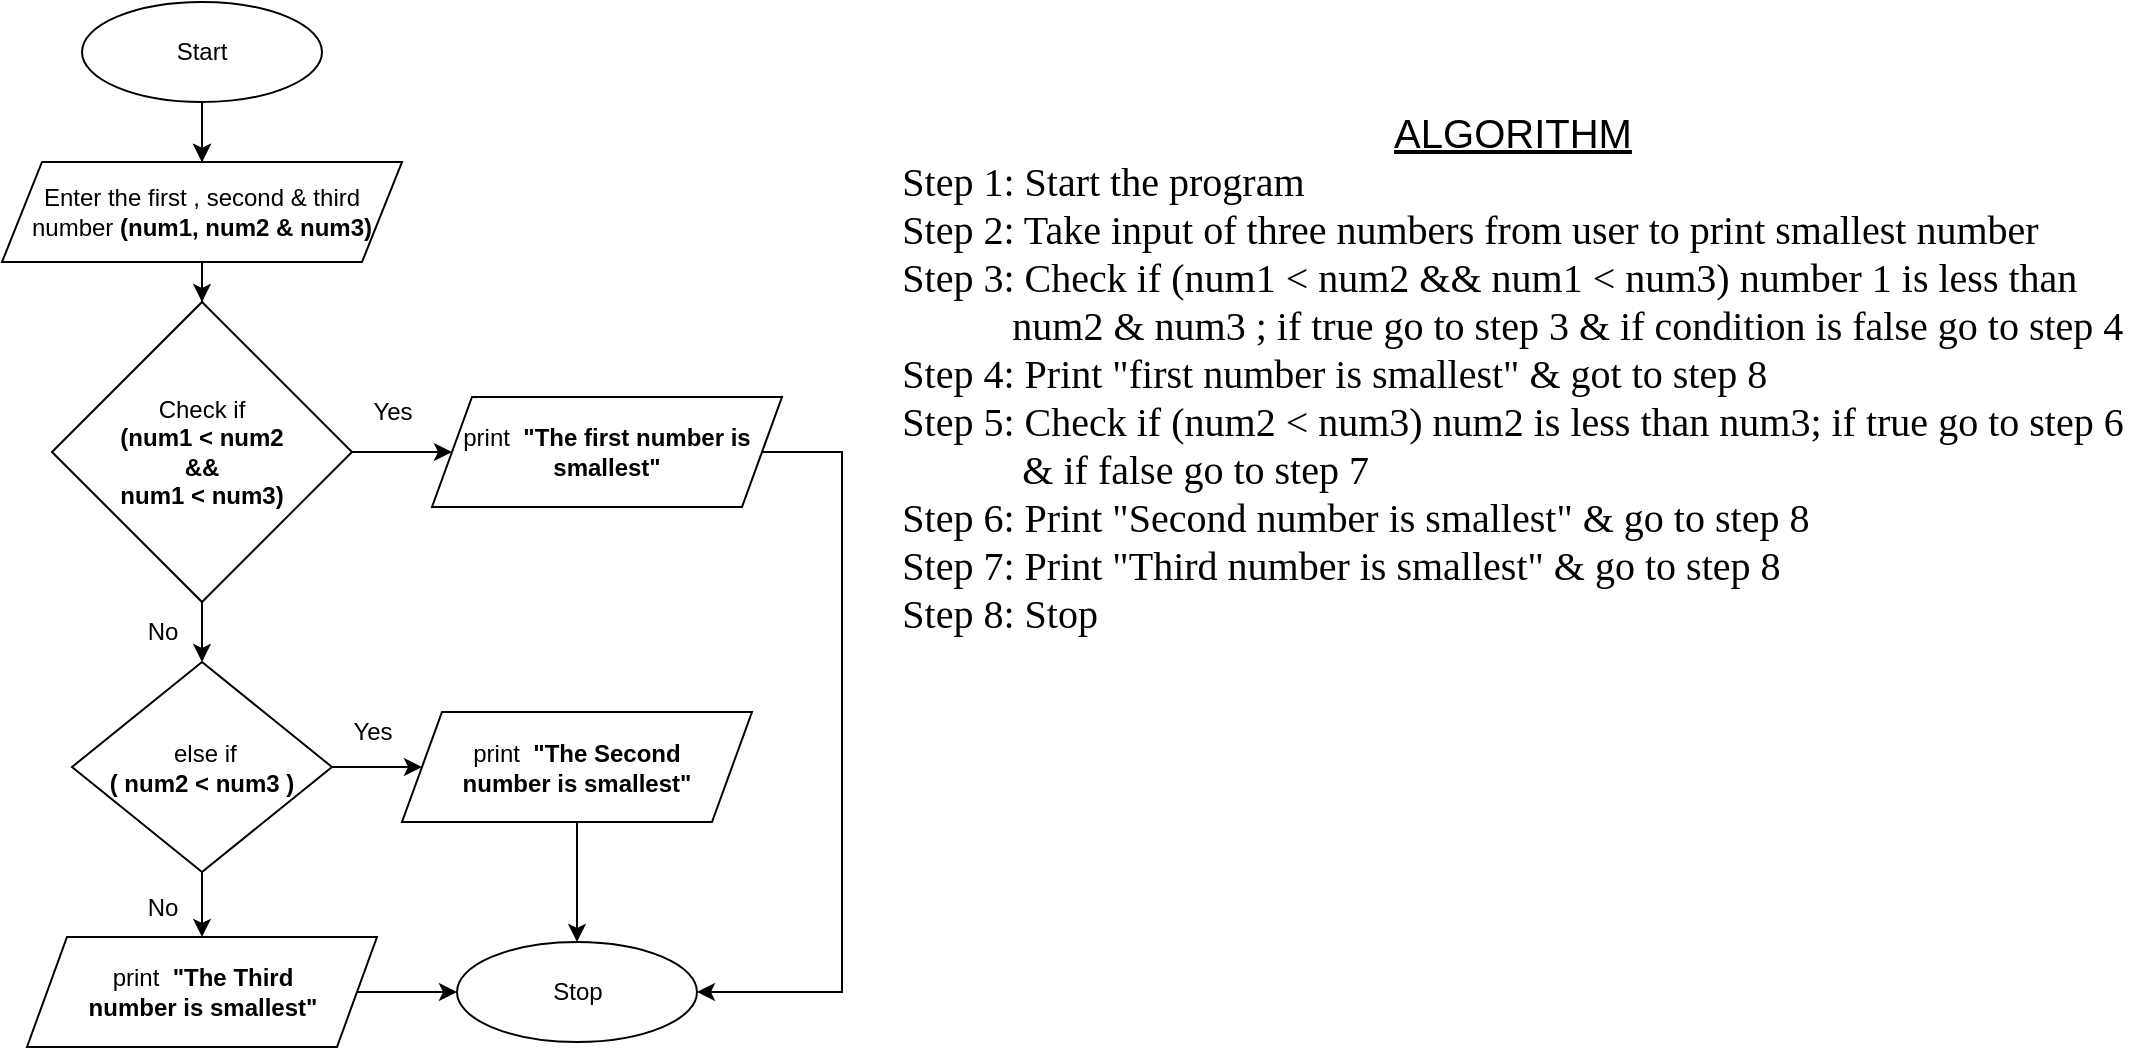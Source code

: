 <mxfile version="20.3.0" type="device"><diagram id="C5RBs43oDa-KdzZeNtuy" name="Page-1"><mxGraphModel dx="1038" dy="649" grid="1" gridSize="10" guides="1" tooltips="1" connect="1" arrows="1" fold="1" page="1" pageScale="1" pageWidth="827" pageHeight="1169" math="0" shadow="0"><root><mxCell id="WIyWlLk6GJQsqaUBKTNV-0"/><mxCell id="WIyWlLk6GJQsqaUBKTNV-1" parent="WIyWlLk6GJQsqaUBKTNV-0"/><mxCell id="WIyWlLk6GJQsqaUBKTNV-2" value="" style="rounded=0;html=1;jettySize=auto;orthogonalLoop=1;fontSize=11;endArrow=block;endFill=0;endSize=8;strokeWidth=1;shadow=0;labelBackgroundColor=none;edgeStyle=orthogonalEdgeStyle;" parent="WIyWlLk6GJQsqaUBKTNV-1" edge="1"><mxGeometry relative="1" as="geometry"><mxPoint x="130" y="70" as="sourcePoint"/><mxPoint x="130" y="110" as="targetPoint"/></mxGeometry></mxCell><mxCell id="svUJ43ATGJsY_IM7T3oH-1" style="edgeStyle=orthogonalEdgeStyle;rounded=0;orthogonalLoop=1;jettySize=auto;html=1;" parent="WIyWlLk6GJQsqaUBKTNV-1" source="lYnoROZ3ggJXZiapQa3B-0" edge="1"><mxGeometry relative="1" as="geometry"><mxPoint x="130" y="140" as="targetPoint"/></mxGeometry></mxCell><mxCell id="DLCXYmcnPqVbfmWn4lGz-2" value="" style="edgeStyle=orthogonalEdgeStyle;rounded=0;orthogonalLoop=1;jettySize=auto;html=1;" parent="WIyWlLk6GJQsqaUBKTNV-1" source="lYnoROZ3ggJXZiapQa3B-0" target="TC1N3j2vx5mhaeoMAu-Z-3" edge="1"><mxGeometry relative="1" as="geometry"/></mxCell><mxCell id="lYnoROZ3ggJXZiapQa3B-0" value="Enter the first , second &amp;amp; third number &lt;b&gt;(num1, num2 &amp;amp; num3)&lt;/b&gt;" style="shape=parallelogram;perimeter=parallelogramPerimeter;whiteSpace=wrap;html=1;fixedSize=1;" parent="WIyWlLk6GJQsqaUBKTNV-1" vertex="1"><mxGeometry x="30" y="140" width="200" height="50" as="geometry"/></mxCell><mxCell id="svUJ43ATGJsY_IM7T3oH-0" value="" style="edgeStyle=orthogonalEdgeStyle;rounded=0;orthogonalLoop=1;jettySize=auto;html=1;" parent="WIyWlLk6GJQsqaUBKTNV-1" source="lYnoROZ3ggJXZiapQa3B-2" edge="1"><mxGeometry relative="1" as="geometry"><mxPoint x="130" y="140" as="targetPoint"/></mxGeometry></mxCell><mxCell id="lYnoROZ3ggJXZiapQa3B-2" value="Start" style="ellipse;whiteSpace=wrap;html=1;" parent="WIyWlLk6GJQsqaUBKTNV-1" vertex="1"><mxGeometry x="70" y="60" width="120" height="50" as="geometry"/></mxCell><mxCell id="iXhg-Dmxnr5Got1JAh_S-0" value="&lt;font style=&quot;font-size: 20px;&quot;&gt;&lt;u&gt;ALGORITHM&lt;/u&gt;&lt;br&gt;&lt;div style=&quot;text-align: left;&quot;&gt;&lt;span style=&quot;background-color: initial;&quot;&gt;&lt;font style=&quot;font-size: 20px;&quot; face=&quot;Times New Roman&quot;&gt;Step 1: Start the program&lt;/font&gt;&lt;/span&gt;&lt;/div&gt;&lt;div style=&quot;text-align: left;&quot;&gt;&lt;span style=&quot;background-color: initial;&quot;&gt;&lt;font style=&quot;font-size: 20px;&quot; face=&quot;Times New Roman&quot;&gt;Step 2: Take input of three numbers from user to print smallest number&lt;/font&gt;&lt;/span&gt;&lt;/div&gt;&lt;div style=&quot;text-align: left;&quot;&gt;&lt;span style=&quot;background-color: initial;&quot;&gt;&lt;font style=&quot;font-size: 20px;&quot; face=&quot;Times New Roman&quot;&gt;Step 3: Check if (num1 &amp;lt; num2 &amp;amp;&amp;amp; num1 &amp;lt; num3) number 1 is less than&amp;nbsp;&lt;/font&gt;&lt;/span&gt;&lt;/div&gt;&lt;div style=&quot;text-align: left;&quot;&gt;&lt;span style=&quot;background-color: initial;&quot;&gt;&lt;font style=&quot;font-size: 20px;&quot; face=&quot;Times New Roman&quot;&gt;&amp;nbsp; &amp;nbsp; &amp;nbsp; &amp;nbsp; &amp;nbsp; &amp;nbsp;num2 &amp;amp; num3 ; if true go to step 3 &amp;amp; if condition is false go to step 4&lt;/font&gt;&lt;/span&gt;&lt;/div&gt;&lt;div style=&quot;text-align: left;&quot;&gt;&lt;span style=&quot;font-family: &amp;quot;Times New Roman&amp;quot;; background-color: initial;&quot;&gt;Step 4: Print &quot;first number is smallest&quot; &amp;amp; got to step 8&lt;/span&gt;&lt;/div&gt;&lt;div style=&quot;text-align: left;&quot;&gt;&lt;font style=&quot;font-size: 20px;&quot; face=&quot;Times New Roman&quot;&gt;Step 5: Check if (num2 &amp;lt; num3) num2 is less than num3; if true go to step 6&lt;/font&gt;&lt;/div&gt;&lt;div style=&quot;text-align: left;&quot;&gt;&lt;font style=&quot;font-size: 20px;&quot; face=&quot;Times New Roman&quot;&gt;&amp;nbsp; &amp;nbsp; &amp;nbsp; &amp;nbsp; &amp;nbsp; &amp;nbsp; &amp;amp; if false go to step 7&lt;/font&gt;&lt;/div&gt;&lt;div style=&quot;text-align: left;&quot;&gt;&lt;font style=&quot;font-size: 20px;&quot; face=&quot;Times New Roman&quot;&gt;Step 6: Print &quot;Second number is smallest&quot; &amp;amp; go to step 8&amp;nbsp;&lt;/font&gt;&lt;/div&gt;&lt;div style=&quot;text-align: left;&quot;&gt;&lt;font style=&quot;font-size: 20px;&quot; face=&quot;Times New Roman&quot;&gt;Step 7: Print &quot;Third number is smallest&quot; &amp;amp; go to step 8&lt;/font&gt;&lt;/div&gt;&lt;div style=&quot;text-align: left;&quot;&gt;&lt;font face=&quot;Times New Roman&quot;&gt;Step 8: Stop&lt;/font&gt;&lt;/div&gt;&lt;/font&gt;" style="text;html=1;resizable=0;autosize=1;align=center;verticalAlign=middle;points=[];fillColor=none;strokeColor=none;rounded=0;" parent="WIyWlLk6GJQsqaUBKTNV-1" vertex="1"><mxGeometry x="470" y="100" width="630" height="290" as="geometry"/></mxCell><mxCell id="UlbeSJTGJ3l-3Z-Dk4IU-10" value="Stop" style="ellipse;whiteSpace=wrap;html=1;" parent="WIyWlLk6GJQsqaUBKTNV-1" vertex="1"><mxGeometry x="257.5" y="530" width="120" height="50" as="geometry"/></mxCell><mxCell id="UlbeSJTGJ3l-3Z-Dk4IU-16" value="No" style="text;html=1;resizable=0;autosize=1;align=center;verticalAlign=middle;points=[];fillColor=none;strokeColor=none;rounded=0;" parent="WIyWlLk6GJQsqaUBKTNV-1" vertex="1"><mxGeometry x="90" y="360" width="40" height="30" as="geometry"/></mxCell><mxCell id="TC1N3j2vx5mhaeoMAu-Z-6" value="" style="edgeStyle=orthogonalEdgeStyle;rounded=0;orthogonalLoop=1;jettySize=auto;html=1;" parent="WIyWlLk6GJQsqaUBKTNV-1" source="TC1N3j2vx5mhaeoMAu-Z-3" target="TC1N3j2vx5mhaeoMAu-Z-5" edge="1"><mxGeometry relative="1" as="geometry"/></mxCell><mxCell id="TC1N3j2vx5mhaeoMAu-Z-12" value="" style="edgeStyle=orthogonalEdgeStyle;rounded=0;orthogonalLoop=1;jettySize=auto;html=1;" parent="WIyWlLk6GJQsqaUBKTNV-1" source="TC1N3j2vx5mhaeoMAu-Z-3" target="TC1N3j2vx5mhaeoMAu-Z-11" edge="1"><mxGeometry relative="1" as="geometry"/></mxCell><mxCell id="TC1N3j2vx5mhaeoMAu-Z-3" value="Check if&lt;br&gt;&lt;b&gt;(num1 &amp;lt; num2&lt;br&gt;&amp;amp;&amp;amp;&lt;br&gt;num1 &amp;lt; num3)&lt;/b&gt;" style="rhombus;whiteSpace=wrap;html=1;" parent="WIyWlLk6GJQsqaUBKTNV-1" vertex="1"><mxGeometry x="55" y="210" width="150" height="150" as="geometry"/></mxCell><mxCell id="DLCXYmcnPqVbfmWn4lGz-4" value="" style="edgeStyle=orthogonalEdgeStyle;rounded=0;orthogonalLoop=1;jettySize=auto;html=1;" parent="WIyWlLk6GJQsqaUBKTNV-1" source="TC1N3j2vx5mhaeoMAu-Z-5" target="DLCXYmcnPqVbfmWn4lGz-3" edge="1"><mxGeometry relative="1" as="geometry"/></mxCell><mxCell id="DLCXYmcnPqVbfmWn4lGz-6" value="" style="edgeStyle=orthogonalEdgeStyle;rounded=0;orthogonalLoop=1;jettySize=auto;html=1;" parent="WIyWlLk6GJQsqaUBKTNV-1" source="TC1N3j2vx5mhaeoMAu-Z-5" target="DLCXYmcnPqVbfmWn4lGz-5" edge="1"><mxGeometry relative="1" as="geometry"/></mxCell><mxCell id="TC1N3j2vx5mhaeoMAu-Z-5" value="&amp;nbsp;else if&lt;br&gt;&lt;b&gt;( num2 &amp;lt; num3 )&lt;/b&gt;" style="rhombus;whiteSpace=wrap;html=1;" parent="WIyWlLk6GJQsqaUBKTNV-1" vertex="1"><mxGeometry x="65" y="390" width="130" height="105" as="geometry"/></mxCell><mxCell id="TC1N3j2vx5mhaeoMAu-Z-11" value="print&amp;nbsp;&lt;b&gt; &quot;The first number is smallest&quot;&lt;/b&gt;" style="shape=parallelogram;perimeter=parallelogramPerimeter;whiteSpace=wrap;html=1;fixedSize=1;" parent="WIyWlLk6GJQsqaUBKTNV-1" vertex="1"><mxGeometry x="245" y="257.5" width="175" height="55" as="geometry"/></mxCell><mxCell id="TC1N3j2vx5mhaeoMAu-Z-13" value="Yes" style="text;html=1;resizable=0;autosize=1;align=center;verticalAlign=middle;points=[];fillColor=none;strokeColor=none;rounded=0;" parent="WIyWlLk6GJQsqaUBKTNV-1" vertex="1"><mxGeometry x="205" y="250" width="40" height="30" as="geometry"/></mxCell><mxCell id="DLCXYmcnPqVbfmWn4lGz-10" value="" style="edgeStyle=orthogonalEdgeStyle;rounded=0;orthogonalLoop=1;jettySize=auto;html=1;" parent="WIyWlLk6GJQsqaUBKTNV-1" source="DLCXYmcnPqVbfmWn4lGz-3" target="UlbeSJTGJ3l-3Z-Dk4IU-10" edge="1"><mxGeometry relative="1" as="geometry"/></mxCell><mxCell id="DLCXYmcnPqVbfmWn4lGz-3" value="print&amp;nbsp;&lt;b&gt; &quot;The Second &lt;br&gt;number is smallest&quot;&lt;/b&gt;" style="shape=parallelogram;perimeter=parallelogramPerimeter;whiteSpace=wrap;html=1;fixedSize=1;" parent="WIyWlLk6GJQsqaUBKTNV-1" vertex="1"><mxGeometry x="230" y="415" width="175" height="55" as="geometry"/></mxCell><mxCell id="DLCXYmcnPqVbfmWn4lGz-9" value="" style="edgeStyle=orthogonalEdgeStyle;rounded=0;orthogonalLoop=1;jettySize=auto;html=1;" parent="WIyWlLk6GJQsqaUBKTNV-1" source="DLCXYmcnPqVbfmWn4lGz-5" target="UlbeSJTGJ3l-3Z-Dk4IU-10" edge="1"><mxGeometry relative="1" as="geometry"/></mxCell><mxCell id="DLCXYmcnPqVbfmWn4lGz-5" value="print&amp;nbsp;&lt;b&gt; &quot;The Third&lt;br&gt;number is smallest&quot;&lt;/b&gt;" style="shape=parallelogram;perimeter=parallelogramPerimeter;whiteSpace=wrap;html=1;fixedSize=1;" parent="WIyWlLk6GJQsqaUBKTNV-1" vertex="1"><mxGeometry x="42.5" y="527.5" width="175" height="55" as="geometry"/></mxCell><mxCell id="DLCXYmcnPqVbfmWn4lGz-7" value="No" style="text;html=1;resizable=0;autosize=1;align=center;verticalAlign=middle;points=[];fillColor=none;strokeColor=none;rounded=0;" parent="WIyWlLk6GJQsqaUBKTNV-1" vertex="1"><mxGeometry x="90" y="497.5" width="40" height="30" as="geometry"/></mxCell><mxCell id="DLCXYmcnPqVbfmWn4lGz-8" value="Yes" style="text;html=1;resizable=0;autosize=1;align=center;verticalAlign=middle;points=[];fillColor=none;strokeColor=none;rounded=0;" parent="WIyWlLk6GJQsqaUBKTNV-1" vertex="1"><mxGeometry x="195" y="410" width="40" height="30" as="geometry"/></mxCell><mxCell id="DLCXYmcnPqVbfmWn4lGz-11" value="" style="endArrow=classic;html=1;rounded=0;exitX=1;exitY=0.5;exitDx=0;exitDy=0;entryX=1;entryY=0.5;entryDx=0;entryDy=0;" parent="WIyWlLk6GJQsqaUBKTNV-1" source="TC1N3j2vx5mhaeoMAu-Z-11" target="UlbeSJTGJ3l-3Z-Dk4IU-10" edge="1"><mxGeometry width="50" height="50" relative="1" as="geometry"><mxPoint x="520" y="540" as="sourcePoint"/><mxPoint x="570" y="490" as="targetPoint"/><Array as="points"><mxPoint x="450" y="285"/><mxPoint x="450" y="555"/></Array></mxGeometry></mxCell></root></mxGraphModel></diagram></mxfile>